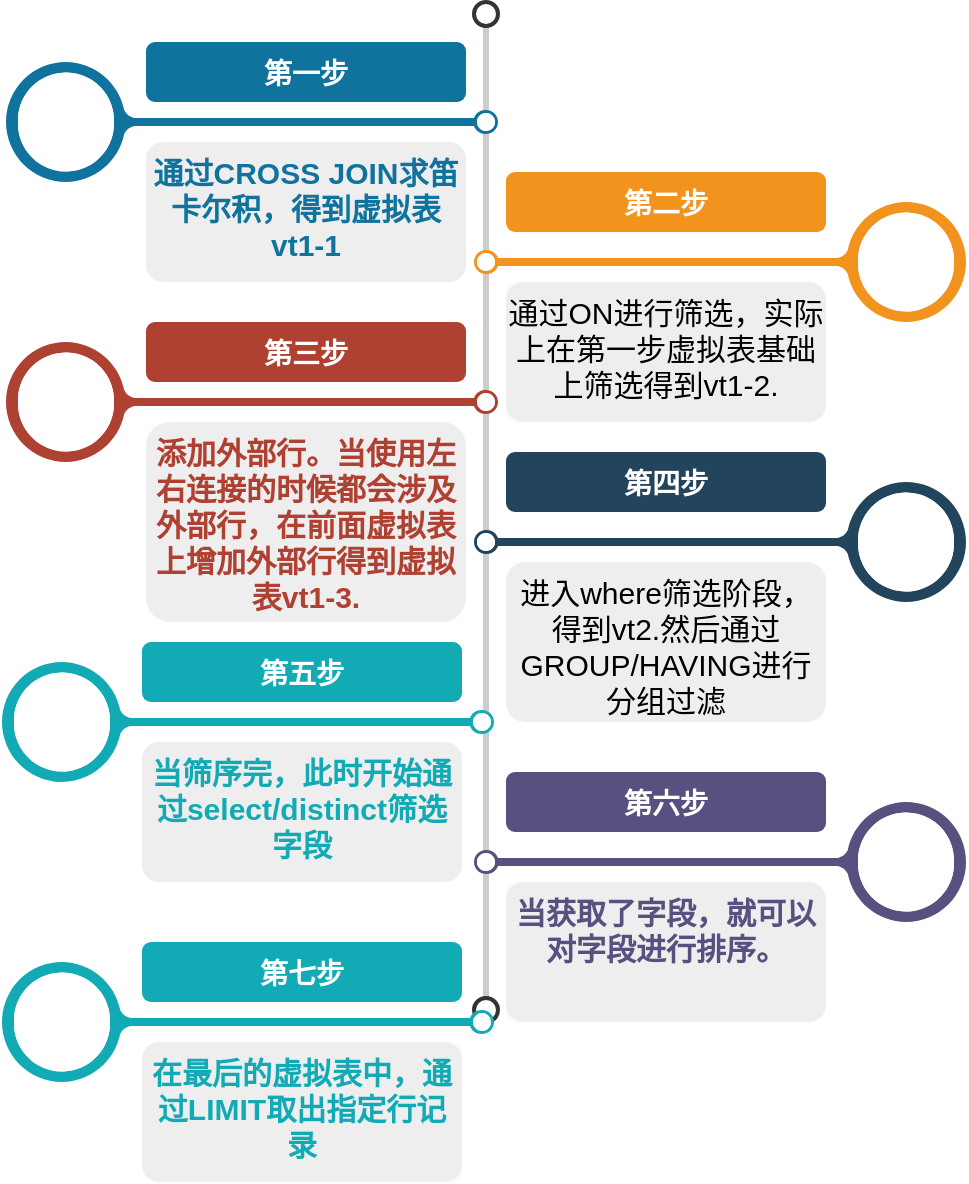 <mxfile version="12.8.4" type="device"><diagram id="9SoMThZdDqwgP_mQCZLp" name="Page-1"><mxGraphModel dx="793" dy="1610" grid="1" gridSize="10" guides="1" tooltips="1" connect="1" arrows="1" fold="1" page="1" pageScale="1" pageWidth="827" pageHeight="1169" math="0" shadow="0"><root><mxCell id="0"/><mxCell id="1" parent="0"/><mxCell id="a4PSHA8yxWU78WpRbjw3-1" value="" style="endArrow=none;html=1;strokeWidth=3;strokeColor=#CCCCCC;labelBackgroundColor=none;fontSize=16" edge="1" source="a4PSHA8yxWU78WpRbjw3-2" target="a4PSHA8yxWU78WpRbjw3-3" parent="1"><mxGeometry relative="1" as="geometry"/></mxCell><mxCell id="a4PSHA8yxWU78WpRbjw3-2" value="" style="ellipse;whiteSpace=wrap;html=1;aspect=fixed;shadow=0;fillColor=none;strokeColor=#333333;fontSize=16;align=center;strokeWidth=2;" vertex="1" parent="1"><mxGeometry x="404" y="-30" width="12" height="12" as="geometry"/></mxCell><mxCell id="a4PSHA8yxWU78WpRbjw3-3" value="" style="ellipse;whiteSpace=wrap;html=1;aspect=fixed;shadow=0;fillColor=none;strokeColor=#333333;fontSize=16;align=center;strokeWidth=2;" vertex="1" parent="1"><mxGeometry x="404" y="468" width="12" height="12" as="geometry"/></mxCell><mxCell id="a4PSHA8yxWU78WpRbjw3-4" value="" style="verticalLabelPosition=middle;verticalAlign=middle;html=1;shape=mxgraph.infographic.circularCallout2;dy=15;strokeColor=#10739E;labelPosition=center;align=center;fontColor=#10739E;fontStyle=1;fontSize=24;shadow=0;direction=north;" vertex="1" parent="1"><mxGeometry x="170" width="246" height="60" as="geometry"/></mxCell><mxCell id="a4PSHA8yxWU78WpRbjw3-5" value="" style="verticalLabelPosition=middle;verticalAlign=middle;html=1;shape=mxgraph.infographic.circularCallout2;dy=15;strokeColor=#F2931E;labelPosition=center;align=center;fontColor=#F2931E;fontStyle=1;fontSize=24;shadow=0;direction=north;flipH=1;" vertex="1" parent="1"><mxGeometry x="404" y="70" width="246" height="60" as="geometry"/></mxCell><mxCell id="a4PSHA8yxWU78WpRbjw3-6" value="" style="verticalLabelPosition=middle;verticalAlign=middle;html=1;shape=mxgraph.infographic.circularCallout2;dy=15;strokeColor=#AE4132;labelPosition=center;align=center;fontColor=#10739E;fontStyle=1;fontSize=24;shadow=0;direction=north;" vertex="1" parent="1"><mxGeometry x="170" y="140" width="246" height="60" as="geometry"/></mxCell><mxCell id="a4PSHA8yxWU78WpRbjw3-7" value="" style="verticalLabelPosition=middle;verticalAlign=middle;html=1;shape=mxgraph.infographic.circularCallout2;dy=15;strokeColor=#23445D;labelPosition=center;align=center;fontColor=#10739E;fontStyle=1;fontSize=24;shadow=0;direction=north;flipH=1;" vertex="1" parent="1"><mxGeometry x="404" y="210" width="246" height="60" as="geometry"/></mxCell><mxCell id="a4PSHA8yxWU78WpRbjw3-8" value="" style="verticalLabelPosition=middle;verticalAlign=middle;html=1;shape=mxgraph.infographic.circularCallout2;dy=15;strokeColor=#12AAB5;labelPosition=center;align=center;fontColor=#10739E;fontStyle=1;fontSize=24;shadow=0;direction=north;" vertex="1" parent="1"><mxGeometry x="168" y="300" width="246" height="60" as="geometry"/></mxCell><mxCell id="a4PSHA8yxWU78WpRbjw3-9" value="" style="verticalLabelPosition=middle;verticalAlign=middle;html=1;shape=mxgraph.infographic.circularCallout2;dy=15;strokeColor=#56517E;labelPosition=center;align=center;fontColor=#10739E;fontStyle=1;fontSize=24;shadow=0;direction=north;flipH=1;" vertex="1" parent="1"><mxGeometry x="404" y="370" width="246" height="60" as="geometry"/></mxCell><mxCell id="a4PSHA8yxWU78WpRbjw3-10" value="第一步" style="fillColor=#10739E;strokecolor=none;rounded=1;fontColor=#FFFFFF;strokeColor=none;fontStyle=1;fontSize=14;" vertex="1" parent="1"><mxGeometry x="240" y="-10" width="160" height="30" as="geometry"/></mxCell><mxCell id="a4PSHA8yxWU78WpRbjw3-11" value="第二步" style="fillColor=#F2931E;strokecolor=none;rounded=1;fontColor=#FFFFFF;strokeColor=none;fontStyle=1;fontSize=14;" vertex="1" parent="1"><mxGeometry x="420" y="55" width="160" height="30" as="geometry"/></mxCell><mxCell id="a4PSHA8yxWU78WpRbjw3-12" value="第三步" style="fillColor=#AE4132;strokecolor=none;rounded=1;fontColor=#FFFFFF;strokeColor=none;fontStyle=1;fontSize=14;" vertex="1" parent="1"><mxGeometry x="240" y="130" width="160" height="30" as="geometry"/></mxCell><mxCell id="a4PSHA8yxWU78WpRbjw3-13" value="第四步" style="fillColor=#23445D;strokecolor=none;rounded=1;fontColor=#FFFFFF;strokeColor=none;fontStyle=1;fontSize=14;" vertex="1" parent="1"><mxGeometry x="420" y="195" width="160" height="30" as="geometry"/></mxCell><mxCell id="a4PSHA8yxWU78WpRbjw3-14" value="第五步" style="fillColor=#12AAB5;strokecolor=none;rounded=1;fontColor=#FFFFFF;strokeColor=none;fontStyle=1;fontSize=14;" vertex="1" parent="1"><mxGeometry x="238" y="290" width="160" height="30" as="geometry"/></mxCell><mxCell id="a4PSHA8yxWU78WpRbjw3-15" value="第六步" style="fillColor=#56517E;strokecolor=none;rounded=1;fontColor=#FFFFFF;strokeColor=none;fontStyle=1;fontSize=14;" vertex="1" parent="1"><mxGeometry x="420" y="355" width="160" height="30" as="geometry"/></mxCell><mxCell id="a4PSHA8yxWU78WpRbjw3-16" value="&lt;font color=&quot;#10739e&quot; size=&quot;1&quot;&gt;&lt;b style=&quot;font-size: 15px&quot;&gt;通过CROSS JOIN求笛卡尔积，得到虚拟表vt1-1&lt;/b&gt;&lt;/font&gt;" style="rounded=1;strokeColor=none;fillColor=#EEEEEE;align=center;arcSize=12;verticalAlign=top;whiteSpace=wrap;html=1;fontSize=12;" vertex="1" parent="1"><mxGeometry x="240" y="40" width="160" height="70" as="geometry"/></mxCell><mxCell id="a4PSHA8yxWU78WpRbjw3-17" value="&lt;font&gt;&lt;font style=&quot;font-size: 15px&quot;&gt;通过ON进行筛选，实际上在第一步虚拟表基础上筛选得到vt1-2.&lt;/font&gt;&lt;/font&gt;" style="rounded=1;strokeColor=none;fillColor=#EEEEEE;align=center;arcSize=12;verticalAlign=top;whiteSpace=wrap;html=1;fontSize=12;" vertex="1" parent="1"><mxGeometry x="420" y="110" width="160" height="70" as="geometry"/></mxCell><mxCell id="a4PSHA8yxWU78WpRbjw3-18" value="&lt;font color=&quot;#ae4132&quot; size=&quot;1&quot;&gt;&lt;b style=&quot;font-size: 15px&quot;&gt;添加外部行。当使用左右连接的时候都会涉及外部行，在前面虚拟表上增加外部行得到虚拟表vt1-3.&lt;/b&gt;&lt;/font&gt;" style="rounded=1;strokeColor=none;fillColor=#EEEEEE;align=center;arcSize=12;verticalAlign=top;whiteSpace=wrap;html=1;fontSize=12;" vertex="1" parent="1"><mxGeometry x="240" y="180" width="160" height="100" as="geometry"/></mxCell><mxCell id="a4PSHA8yxWU78WpRbjw3-19" value="&lt;font style=&quot;font-size: 15px&quot;&gt;进入where筛选阶段，得到vt2.然后通过GROUP/HAVING进行分组过滤&lt;/font&gt;" style="rounded=1;strokeColor=none;fillColor=#EEEEEE;align=center;arcSize=12;verticalAlign=top;whiteSpace=wrap;html=1;fontSize=12;" vertex="1" parent="1"><mxGeometry x="420" y="250" width="160" height="80" as="geometry"/></mxCell><mxCell id="a4PSHA8yxWU78WpRbjw3-20" value="&lt;font color=&quot;#12aab5&quot; size=&quot;1&quot;&gt;&lt;b style=&quot;font-size: 15px&quot;&gt;当筛序完，此时开始通过select/distinct筛选字段&lt;/b&gt;&lt;/font&gt;" style="rounded=1;strokeColor=none;fillColor=#EEEEEE;align=center;arcSize=12;verticalAlign=top;whiteSpace=wrap;html=1;fontSize=12;" vertex="1" parent="1"><mxGeometry x="238" y="340" width="160" height="70" as="geometry"/></mxCell><mxCell id="a4PSHA8yxWU78WpRbjw3-21" value="&lt;font color=&quot;#56517e&quot; size=&quot;1&quot;&gt;&lt;b style=&quot;font-size: 15px&quot;&gt;当获取了字段，就可以对字段进行排序。&lt;/b&gt;&lt;/font&gt;" style="rounded=1;strokeColor=none;fillColor=#EEEEEE;align=center;arcSize=12;verticalAlign=top;whiteSpace=wrap;html=1;fontSize=12;" vertex="1" parent="1"><mxGeometry x="420" y="410" width="160" height="70" as="geometry"/></mxCell><mxCell id="a4PSHA8yxWU78WpRbjw3-24" value="" style="verticalLabelPosition=middle;verticalAlign=middle;html=1;shape=mxgraph.infographic.circularCallout2;dy=15;strokeColor=#12AAB5;labelPosition=center;align=center;fontColor=#10739E;fontStyle=1;fontSize=24;shadow=0;direction=north;" vertex="1" parent="1"><mxGeometry x="168" y="450" width="246" height="60" as="geometry"/></mxCell><mxCell id="a4PSHA8yxWU78WpRbjw3-25" value="第七步" style="fillColor=#12AAB5;strokecolor=none;rounded=1;fontColor=#FFFFFF;strokeColor=none;fontStyle=1;fontSize=14;" vertex="1" parent="1"><mxGeometry x="238" y="440" width="160" height="30" as="geometry"/></mxCell><mxCell id="a4PSHA8yxWU78WpRbjw3-26" value="&lt;font color=&quot;#12aab5&quot; size=&quot;1&quot;&gt;&lt;b style=&quot;font-size: 15px&quot;&gt;在最后的虚拟表中，通过LIMIT取出指定行记录&lt;/b&gt;&lt;/font&gt;" style="rounded=1;strokeColor=none;fillColor=#EEEEEE;align=center;arcSize=12;verticalAlign=top;whiteSpace=wrap;html=1;fontSize=12;" vertex="1" parent="1"><mxGeometry x="238" y="490" width="160" height="70" as="geometry"/></mxCell></root></mxGraphModel></diagram></mxfile>